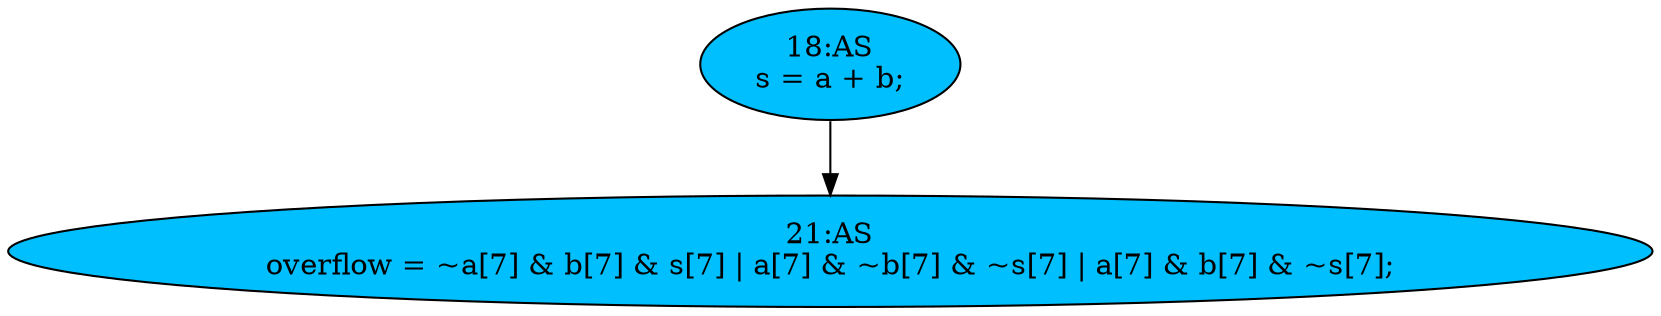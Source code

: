 strict digraph "compose( ,  )" {
	node [label="\N"];
	"21:AS"	[ast="<pyverilog.vparser.ast.Assign object at 0x7f44c4ce6490>",
		def_var="['overflow']",
		fillcolor=deepskyblue,
		label="21:AS
overflow = ~a[7] & b[7] & s[7] | a[7] & ~b[7] & ~s[7] | a[7] & b[7] & ~s[7];",
		statements="[]",
		style=filled,
		typ=Assign,
		use_var="['a', 'b', 's', 'a', 'b', 's', 'a', 'b', 's']"];
	"18:AS"	[ast="<pyverilog.vparser.ast.Assign object at 0x7f44c4c96950>",
		def_var="['s']",
		fillcolor=deepskyblue,
		label="18:AS
s = a + b;",
		statements="[]",
		style=filled,
		typ=Assign,
		use_var="['a', 'b']"];
	"18:AS" -> "21:AS";
}
